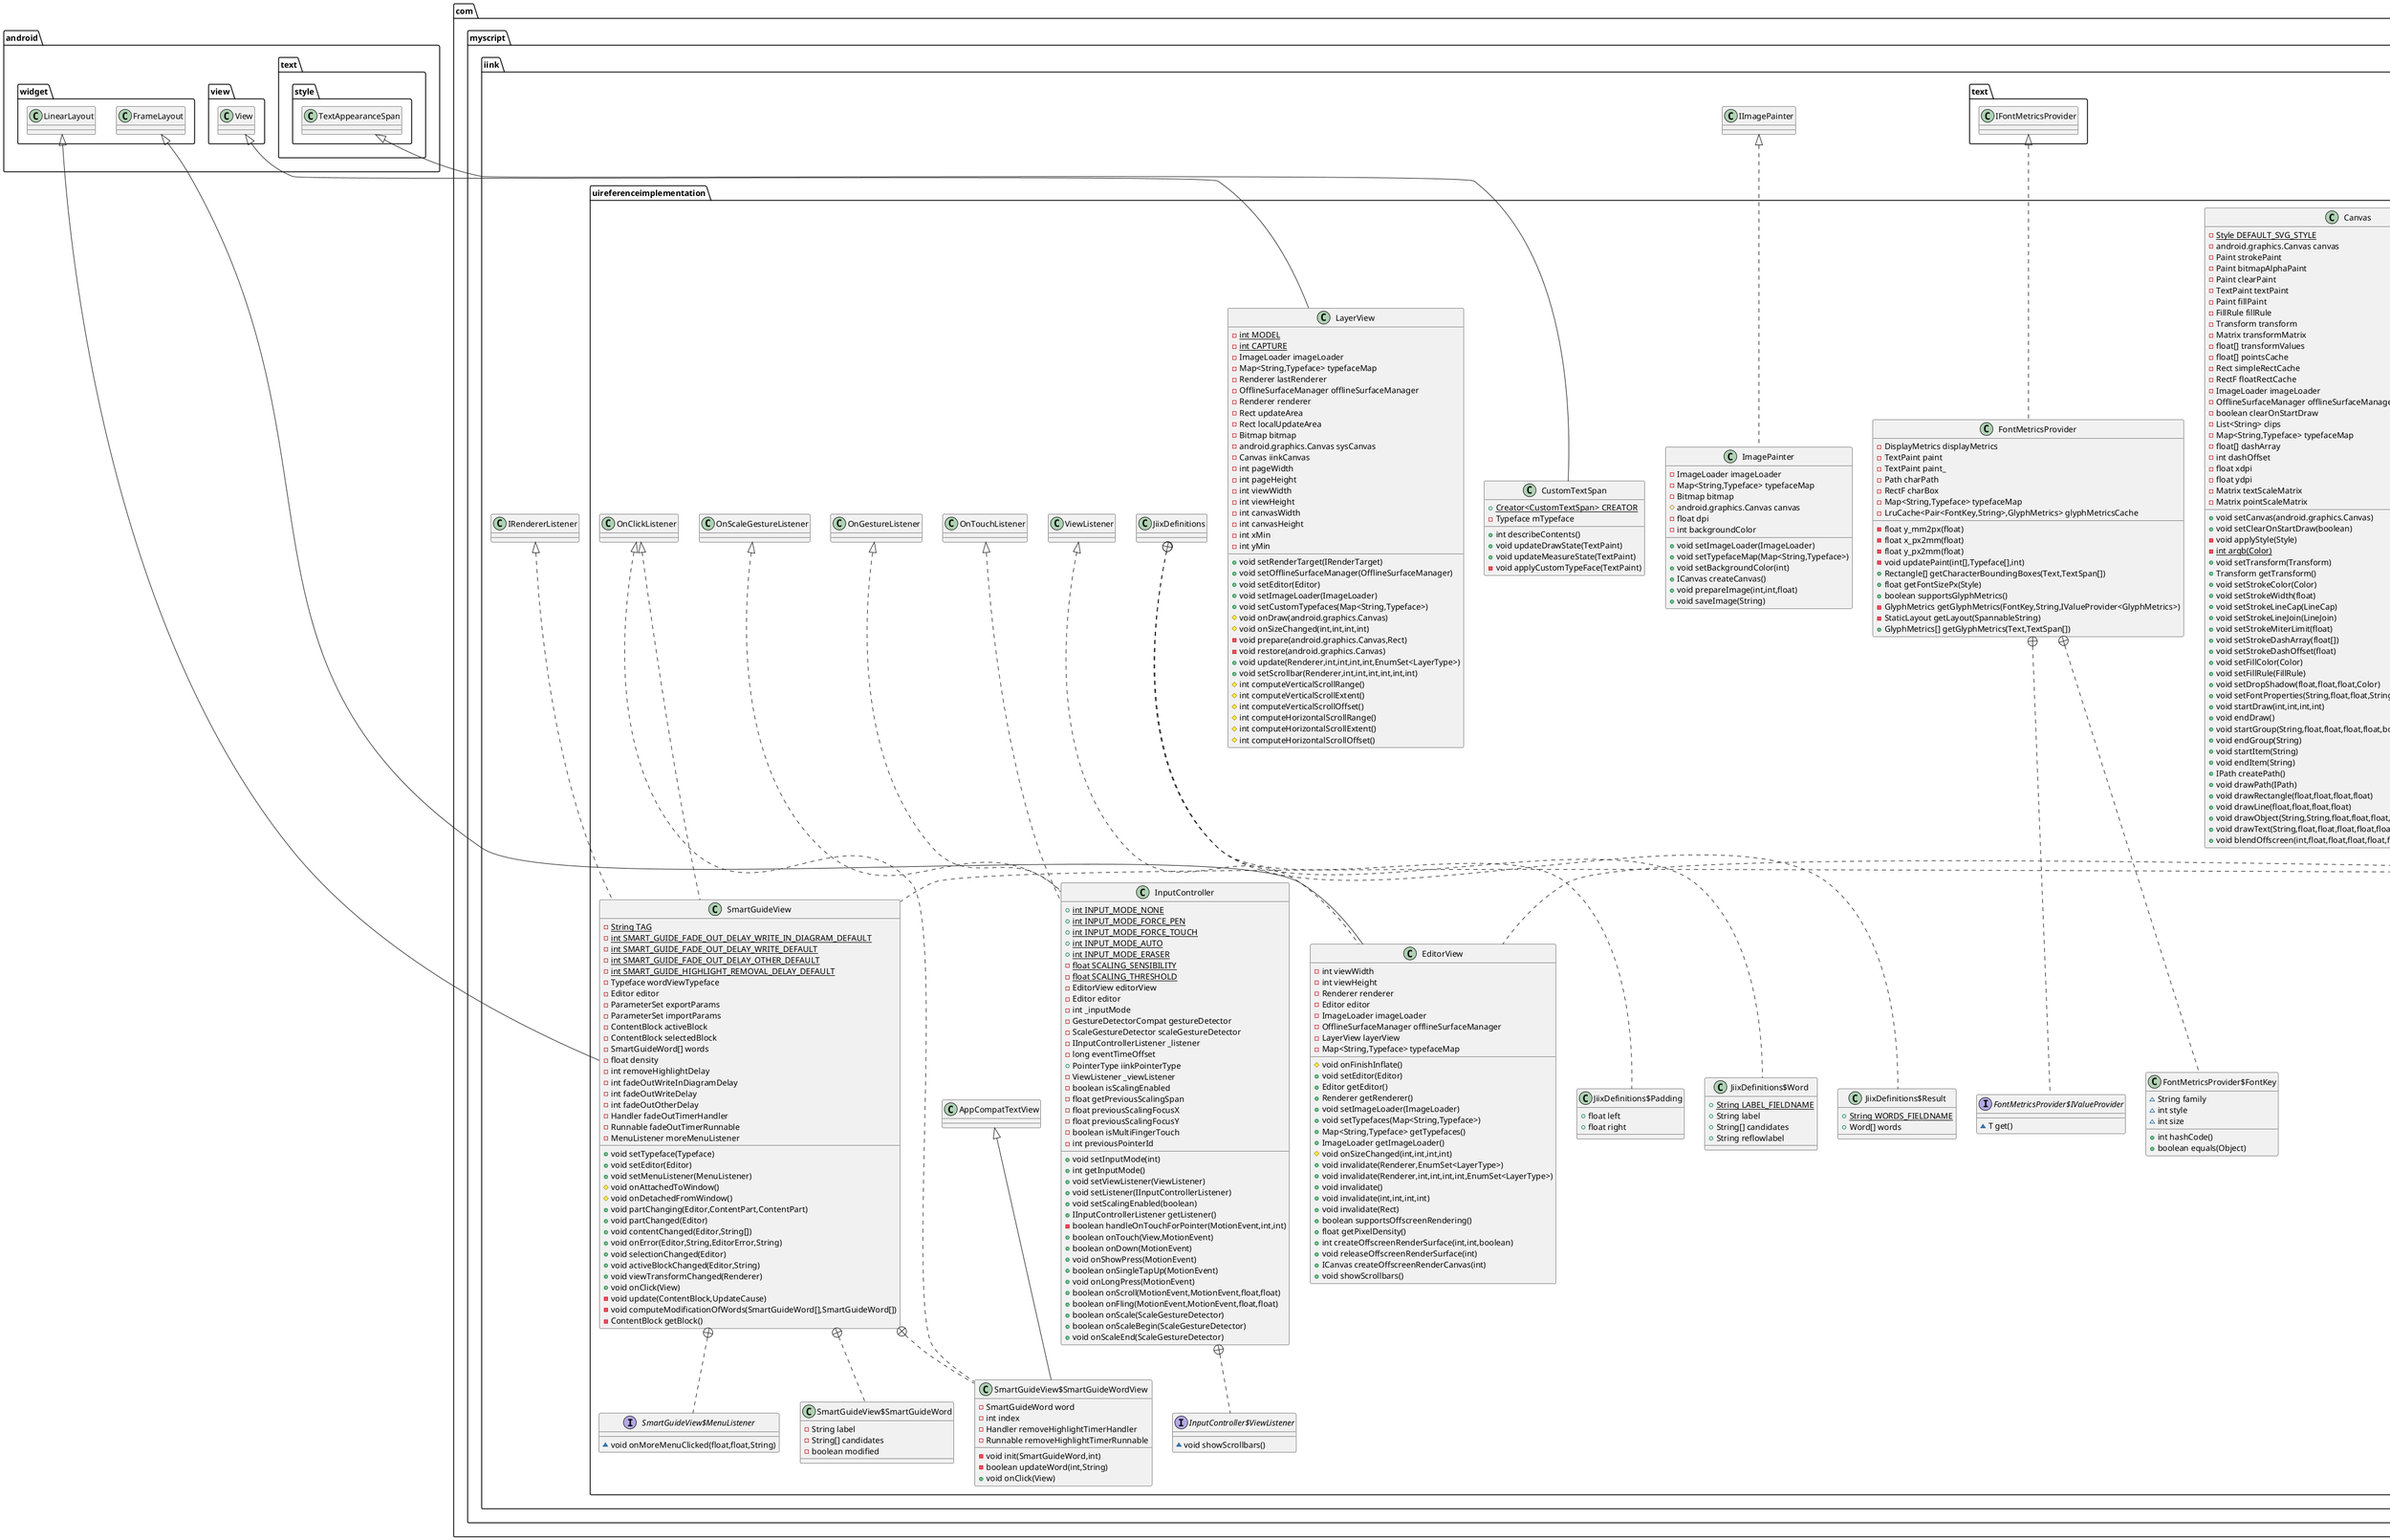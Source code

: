 @startuml
class com.myscript.iink.uireferenceimplementation.FrameTimeEstimator {
- {static} float LEGACY_FRAME_TIME_MS
- {static} float MS_IN_A_SECOND
+ {static} float getFrameTime(Context)
- {static} Display getDisplayForContext(Context)
- {static} float getFastestFrameTimeMs(Context)
}


class com.myscript.iink.uireferenceimplementation.FrameTimeEstimator$Api21Impl {
~ {static} float getFastestFrameTimeMs(Display)
}

class com.myscript.iink.uireferenceimplementation.FrameTimeEstimator$Api23Impl {
~ {static} float getFastestFrameTimeMs(Display)
}

class com.myscript.iink.uireferenceimplementation.FrameTimeEstimator$Api30Impl {
~ {static} Display getDisplayForContext(Context)
}

class com.myscript.iink.uireferenceimplementation.EditorView {
- int viewWidth
- int viewHeight
- Renderer renderer
- Editor editor
- ImageLoader imageLoader
- OfflineSurfaceManager offlineSurfaceManager
- LayerView layerView
- Map<String,Typeface> typefaceMap
# void onFinishInflate()
+ void setEditor(Editor)
+ Editor getEditor()
+ Renderer getRenderer()
+ void setImageLoader(ImageLoader)
+ void setTypefaces(Map<String,Typeface>)
+ Map<String,Typeface> getTypefaces()
+ ImageLoader getImageLoader()
# void onSizeChanged(int,int,int,int)
+ void invalidate(Renderer,EnumSet<LayerType>)
+ void invalidate(Renderer,int,int,int,int,EnumSet<LayerType>)
+ void invalidate()
+ void invalidate(int,int,int,int)
+ void invalidate(Rect)
+ boolean supportsOffscreenRendering()
+ float getPixelDensity()
+ int createOffscreenRenderSurface(int,int,boolean)
+ void releaseOffscreenRenderSurface(int)
+ ICanvas createOffscreenRenderCanvas(int)
+ void showScrollbars()
}


class com.myscript.iink.uireferenceimplementation.LayerView {
- {static} int MODEL
- {static} int CAPTURE
- ImageLoader imageLoader
- Map<String,Typeface> typefaceMap
- Renderer lastRenderer
- OfflineSurfaceManager offlineSurfaceManager
- Renderer renderer
- Rect updateArea
- Rect localUpdateArea
- Bitmap bitmap
- android.graphics.Canvas sysCanvas
- Canvas iinkCanvas
- int pageWidth
- int pageHeight
- int viewWidth
- int viewHeight
- int canvasWidth
- int canvasHeight
- int xMin
- int yMin
+ void setRenderTarget(IRenderTarget)
+ void setOfflineSurfaceManager(OfflineSurfaceManager)
+ void setEditor(Editor)
+ void setImageLoader(ImageLoader)
+ void setCustomTypefaces(Map<String,Typeface>)
# void onDraw(android.graphics.Canvas)
# void onSizeChanged(int,int,int,int)
- void prepare(android.graphics.Canvas,Rect)
- void restore(android.graphics.Canvas)
+ void update(Renderer,int,int,int,int,EnumSet<LayerType>)
+ void setScrollbar(Renderer,int,int,int,int,int,int)
# int computeVerticalScrollRange()
# int computeVerticalScrollExtent()
# int computeVerticalScrollOffset()
# int computeHorizontalScrollRange()
# int computeHorizontalScrollExtent()
# int computeHorizontalScrollOffset()
}


class com.myscript.iink.uireferenceimplementation.Canvas {
- {static} Style DEFAULT_SVG_STYLE
- android.graphics.Canvas canvas
- Paint strokePaint
- Paint bitmapAlphaPaint
- Paint clearPaint
- TextPaint textPaint
- Paint fillPaint
- FillRule fillRule
- Transform transform
- Matrix transformMatrix
- float[] transformValues
- float[] pointsCache
- Rect simpleRectCache
- RectF floatRectCache
- ImageLoader imageLoader
- OfflineSurfaceManager offlineSurfaceManager
- boolean clearOnStartDraw
- List<String> clips
- Map<String,Typeface> typefaceMap
- float[] dashArray
- int dashOffset
- float xdpi
- float ydpi
- Matrix textScaleMatrix
- Matrix pointScaleMatrix
+ void setCanvas(android.graphics.Canvas)
+ void setClearOnStartDraw(boolean)
- void applyStyle(Style)
- {static} int argb(Color)
+ void setTransform(Transform)
+ Transform getTransform()
+ void setStrokeColor(Color)
+ void setStrokeWidth(float)
+ void setStrokeLineCap(LineCap)
+ void setStrokeLineJoin(LineJoin)
+ void setStrokeMiterLimit(float)
+ void setStrokeDashArray(float[])
+ void setStrokeDashOffset(float)
+ void setFillColor(Color)
+ void setFillRule(FillRule)
+ void setDropShadow(float,float,float,Color)
+ void setFontProperties(String,float,float,String,String,int)
+ void startDraw(int,int,int,int)
+ void endDraw()
+ void startGroup(String,float,float,float,float,boolean)
+ void endGroup(String)
+ void startItem(String)
+ void endItem(String)
+ IPath createPath()
+ void drawPath(IPath)
+ void drawRectangle(float,float,float,float)
+ void drawLine(float,float,float,float)
+ void drawObject(String,String,float,float,float,float)
+ void drawText(String,float,float,float,float,float,float)
+ void blendOffscreen(int,float,float,float,float,float,float,float,float,Color)
}


class com.myscript.iink.uireferenceimplementation.FontMetricsProvider {
- DisplayMetrics displayMetrics
- TextPaint paint
- TextPaint paint_
- Path charPath
- RectF charBox
- Map<String,Typeface> typefaceMap
- LruCache<Pair<FontKey,String>,GlyphMetrics> glyphMetricsCache
- float y_mm2px(float)
- float x_px2mm(float)
- float y_px2mm(float)
- void updatePaint(int[],Typeface[],int)
+ Rectangle[] getCharacterBoundingBoxes(Text,TextSpan[])
+ float getFontSizePx(Style)
+ boolean supportsGlyphMetrics()
- GlyphMetrics getGlyphMetrics(FontKey,String,IValueProvider<GlyphMetrics>)
- StaticLayout getLayout(SpannableString)
+ GlyphMetrics[] getGlyphMetrics(Text,TextSpan[])
}


class com.myscript.iink.uireferenceimplementation.FontMetricsProvider$FontKey {
~ String family
~ int style
~ int size
+ int hashCode()
+ boolean equals(Object)
}


interface com.myscript.iink.uireferenceimplementation.FontMetricsProvider$IValueProvider {
~ T get()
}

class com.myscript.iink.uireferenceimplementation.Path {
+ EnumSet<OperationType> unsupportedOperations()
+ void curveTo(float,float,float,float,float,float)
+ void arcTo(float,float,float,boolean,boolean,float,float)
+ void closePath()
}

class com.myscript.iink.uireferenceimplementation.EditorBinding {
- Engine engine
- Map<String,Typeface> typefaces
- InputController inputController
- void bindEditor(EditorView,Editor)
+ EditorData openEditor(EditorView)
}


class com.myscript.iink.uireferenceimplementation.ImagePainter {
- ImageLoader imageLoader
- Map<String,Typeface> typefaceMap
- Bitmap bitmap
# android.graphics.Canvas canvas
- float dpi
- int backgroundColor
+ void setImageLoader(ImageLoader)
+ void setTypefaceMap(Map<String,Typeface>)
+ void setBackgroundColor(int)
+ ICanvas createCanvas()
+ void prepareImage(int,int,float)
+ void saveImage(String)
}


class com.myscript.iink.uireferenceimplementation.ContextualActionsHelper {
+ {static} EnumSet<ContextualActions> getAvailableActionsForBlock(Editor,ContentBlock)
+ {static} EnumSet<ContextualActions> getAvailableActionsForSelection(Editor,ContentSelection)
}

class com.myscript.iink.uireferenceimplementation.EditorData {
- Editor editor
- Renderer renderer
- InputController inputController
+ Editor getEditor()
+ Renderer getRenderer()
+ InputController getInputController()
}


class com.myscript.iink.uireferenceimplementation.InputController {
+ {static} int INPUT_MODE_NONE
+ {static} int INPUT_MODE_FORCE_PEN
+ {static} int INPUT_MODE_FORCE_TOUCH
+ {static} int INPUT_MODE_AUTO
+ {static} int INPUT_MODE_ERASER
- {static} float SCALING_SENSIBILITY
- {static} float SCALING_THRESHOLD
- EditorView editorView
- Editor editor
- int _inputMode
- GestureDetectorCompat gestureDetector
- ScaleGestureDetector scaleGestureDetector
- IInputControllerListener _listener
- long eventTimeOffset
+ PointerType iinkPointerType
- ViewListener _viewListener
- boolean isScalingEnabled
- float getPreviousScalingSpan
- float previousScalingFocusX
- float previousScalingFocusY
- boolean isMultiFingerTouch
- int previousPointerId
+ void setInputMode(int)
+ int getInputMode()
+ void setViewListener(ViewListener)
+ void setListener(IInputControllerListener)
+ void setScalingEnabled(boolean)
+ IInputControllerListener getListener()
- boolean handleOnTouchForPointer(MotionEvent,int,int)
+ boolean onTouch(View,MotionEvent)
+ boolean onDown(MotionEvent)
+ void onShowPress(MotionEvent)
+ boolean onSingleTapUp(MotionEvent)
+ void onLongPress(MotionEvent)
+ boolean onScroll(MotionEvent,MotionEvent,float,float)
+ boolean onFling(MotionEvent,MotionEvent,float,float)
+ boolean onScale(ScaleGestureDetector)
+ boolean onScaleBegin(ScaleGestureDetector)
+ void onScaleEnd(ScaleGestureDetector)
}


interface com.myscript.iink.uireferenceimplementation.InputController$ViewListener {
~ void showScrollbars()
}

class com.myscript.iink.uireferenceimplementation.FontUtils {
+ {static} Map<String,Typeface> loadFontsFromAssets(AssetManager)
+ {static} Map<String,Typeface> loadFontsFromAssets(AssetManager,String)
+ {static} int getTypefaceStyle(String,String,int)
+ {static} int getTypefaceStyle(Style)
+ {static} Typeface getTypeface(String,int)
+ {static} Typeface getTypeface(String,String,String,int)
+ {static} Typeface getTypeface(Style)
+ {static} Typeface getTypeface(Map<String,Typeface>,String,String,String,int)
+ {static} String getFontFamily(AssetManager,String)
}

enum com.myscript.iink.uireferenceimplementation.ContextualActions {
+  ADD_BLOCK
+  REMOVE
+  CONVERT
+  COPY
+  PASTE
+  EXPORT
+  FORMAT_TEXT
}

class com.myscript.iink.uireferenceimplementation.CustomTextSpan {
+ {static} Creator<CustomTextSpan> CREATOR
- Typeface mTypeface
+ int describeContents()
+ void updateDrawState(TextPaint)
+ void updateMeasureState(TextPaint)
- void applyCustomTypeFace(TextPaint)
}


class com.myscript.iink.uireferenceimplementation.SmartGuideView {
- {static} String TAG
- {static} int SMART_GUIDE_FADE_OUT_DELAY_WRITE_IN_DIAGRAM_DEFAULT
- {static} int SMART_GUIDE_FADE_OUT_DELAY_WRITE_DEFAULT
- {static} int SMART_GUIDE_FADE_OUT_DELAY_OTHER_DEFAULT
- {static} int SMART_GUIDE_HIGHLIGHT_REMOVAL_DELAY_DEFAULT
- Typeface wordViewTypeface
- Editor editor
- ParameterSet exportParams
- ParameterSet importParams
- ContentBlock activeBlock
- ContentBlock selectedBlock
- SmartGuideWord[] words
- float density
- int removeHighlightDelay
- int fadeOutWriteInDiagramDelay
- int fadeOutWriteDelay
- int fadeOutOtherDelay
- Handler fadeOutTimerHandler
- Runnable fadeOutTimerRunnable
- MenuListener moreMenuListener
+ void setTypeface(Typeface)
+ void setEditor(Editor)
+ void setMenuListener(MenuListener)
# void onAttachedToWindow()
# void onDetachedFromWindow()
+ void partChanging(Editor,ContentPart,ContentPart)
+ void partChanged(Editor)
+ void contentChanged(Editor,String[])
+ void onError(Editor,String,EditorError,String)
+ void selectionChanged(Editor)
+ void activeBlockChanged(Editor,String)
+ void viewTransformChanged(Renderer)
+ void onClick(View)
- void update(ContentBlock,UpdateCause)
- void computeModificationOfWords(SmartGuideWord[],SmartGuideWord[])
- ContentBlock getBlock()
}


interface com.myscript.iink.uireferenceimplementation.SmartGuideView$MenuListener {
~ void onMoreMenuClicked(float,float,String)
}

enum com.myscript.iink.uireferenceimplementation.UpdateCause {
+  VISUAL
+  EDIT
+  SELECTION
+  VIEW
}

class com.myscript.iink.uireferenceimplementation.SmartGuideView$SmartGuideWord {
- String label
- String[] candidates
- boolean modified
}

class com.myscript.iink.uireferenceimplementation.SmartGuideView$SmartGuideWordView {
- SmartGuideWord word
- int index
- Handler removeHighlightTimerHandler
- Runnable removeHighlightTimerRunnable
- void init(SmartGuideWord,int)
- boolean updateWord(int,String)
+ void onClick(View)
}


class com.myscript.iink.uireferenceimplementation.OfflineSurfaceManager {
- int nextID
- SparseArray<Bitmap> offlineSurfaces
+ int create(int,int,boolean)
+ void release(int)
+ Bitmap getBitmap(int)
}


class com.myscript.iink.uireferenceimplementation.JiixDefinitions {
}
class com.myscript.iink.uireferenceimplementation.JiixDefinitions$Padding {
+ float left
+ float right
}

class com.myscript.iink.uireferenceimplementation.JiixDefinitions$Word {
+ {static} String LABEL_FIELDNAME
+ String label
+ String[] candidates
+ String reflowlabel
}

class com.myscript.iink.uireferenceimplementation.JiixDefinitions$Result {
+ {static} String WORDS_FIELDNAME
+ Word[] words
}

class com.myscript.iink.uireferenceimplementation.ImageLoader {
- Editor editor
~ LruCache<String,Bitmap> cache
~ {static} float CACHE_MAX_MEMORY_RATIO
+ Editor getEditor()
+ Bitmap getImage(String,String,int,int)
- Pair<Bitmap,Boolean> renderObject(String,String,int,int)
}


interface com.myscript.iink.uireferenceimplementation.IInputControllerListener {
~ boolean onLongPress(float,float,String)
}

interface com.myscript.iink.uireferenceimplementation.ISizeListener {
~ void sizeChanged(int,int)
}



com.myscript.iink.uireferenceimplementation.FrameTimeEstimator +.. com.myscript.iink.uireferenceimplementation.FrameTimeEstimator$Api21Impl
com.myscript.iink.uireferenceimplementation.FrameTimeEstimator +.. com.myscript.iink.uireferenceimplementation.FrameTimeEstimator$Api23Impl
com.myscript.iink.uireferenceimplementation.FrameTimeEstimator +.. com.myscript.iink.uireferenceimplementation.FrameTimeEstimator$Api30Impl
com.myscript.iink.IRenderTarget <|.. com.myscript.iink.uireferenceimplementation.EditorView
com.myscript.iink.uireferenceimplementation.ViewListener <|.. com.myscript.iink.uireferenceimplementation.EditorView
android.widget.FrameLayout <|-- com.myscript.iink.uireferenceimplementation.EditorView
android.view.View <|-- com.myscript.iink.uireferenceimplementation.LayerView
com.myscript.iink.graphics.ICanvas <|.. com.myscript.iink.uireferenceimplementation.Canvas
com.myscript.iink.text.IFontMetricsProvider <|.. com.myscript.iink.uireferenceimplementation.FontMetricsProvider
com.myscript.iink.uireferenceimplementation.FontMetricsProvider +.. com.myscript.iink.uireferenceimplementation.FontMetricsProvider$FontKey
com.myscript.iink.uireferenceimplementation.FontMetricsProvider +.. com.myscript.iink.uireferenceimplementation.FontMetricsProvider$IValueProvider
com.myscript.iink.graphics.IPath <|.. com.myscript.iink.uireferenceimplementation.Path
com.myscript.iink.uireferenceimplementation.Path <|-- com.myscript.iink.uireferenceimplementation.Path
com.myscript.iink.IImagePainter <|.. com.myscript.iink.uireferenceimplementation.ImagePainter
com.myscript.iink.uireferenceimplementation.OnTouchListener <|.. com.myscript.iink.uireferenceimplementation.InputController
com.myscript.iink.uireferenceimplementation.OnGestureListener <|.. com.myscript.iink.uireferenceimplementation.InputController
com.myscript.iink.uireferenceimplementation.OnScaleGestureListener <|.. com.myscript.iink.uireferenceimplementation.InputController
com.myscript.iink.uireferenceimplementation.InputController +.. com.myscript.iink.uireferenceimplementation.InputController$ViewListener
android.text.style.TextAppearanceSpan <|-- com.myscript.iink.uireferenceimplementation.CustomTextSpan
com.myscript.iink.IEditorListener <|.. com.myscript.iink.uireferenceimplementation.SmartGuideView
com.myscript.iink.IRendererListener <|.. com.myscript.iink.uireferenceimplementation.SmartGuideView
com.myscript.iink.uireferenceimplementation.OnClickListener <|.. com.myscript.iink.uireferenceimplementation.SmartGuideView
android.widget.LinearLayout <|-- com.myscript.iink.uireferenceimplementation.SmartGuideView
com.myscript.iink.uireferenceimplementation.SmartGuideView +.. com.myscript.iink.uireferenceimplementation.SmartGuideView$MenuListener
com.myscript.iink.uireferenceimplementation.SmartGuideView +.. com.myscript.iink.uireferenceimplementation.SmartGuideView$SmartGuideWord
com.myscript.iink.uireferenceimplementation.SmartGuideView +.. com.myscript.iink.uireferenceimplementation.SmartGuideView$SmartGuideWordView
com.myscript.iink.uireferenceimplementation.OnClickListener <|.. com.myscript.iink.uireferenceimplementation.SmartGuideView$SmartGuideWordView
com.myscript.iink.uireferenceimplementation.AppCompatTextView <|-- com.myscript.iink.uireferenceimplementation.SmartGuideView$SmartGuideWordView
com.myscript.iink.uireferenceimplementation.JiixDefinitions +.. com.myscript.iink.uireferenceimplementation.JiixDefinitions$Padding
com.myscript.iink.uireferenceimplementation.JiixDefinitions +.. com.myscript.iink.uireferenceimplementation.JiixDefinitions$Word
com.myscript.iink.uireferenceimplementation.JiixDefinitions +.. com.myscript.iink.uireferenceimplementation.JiixDefinitions$Result
@enduml